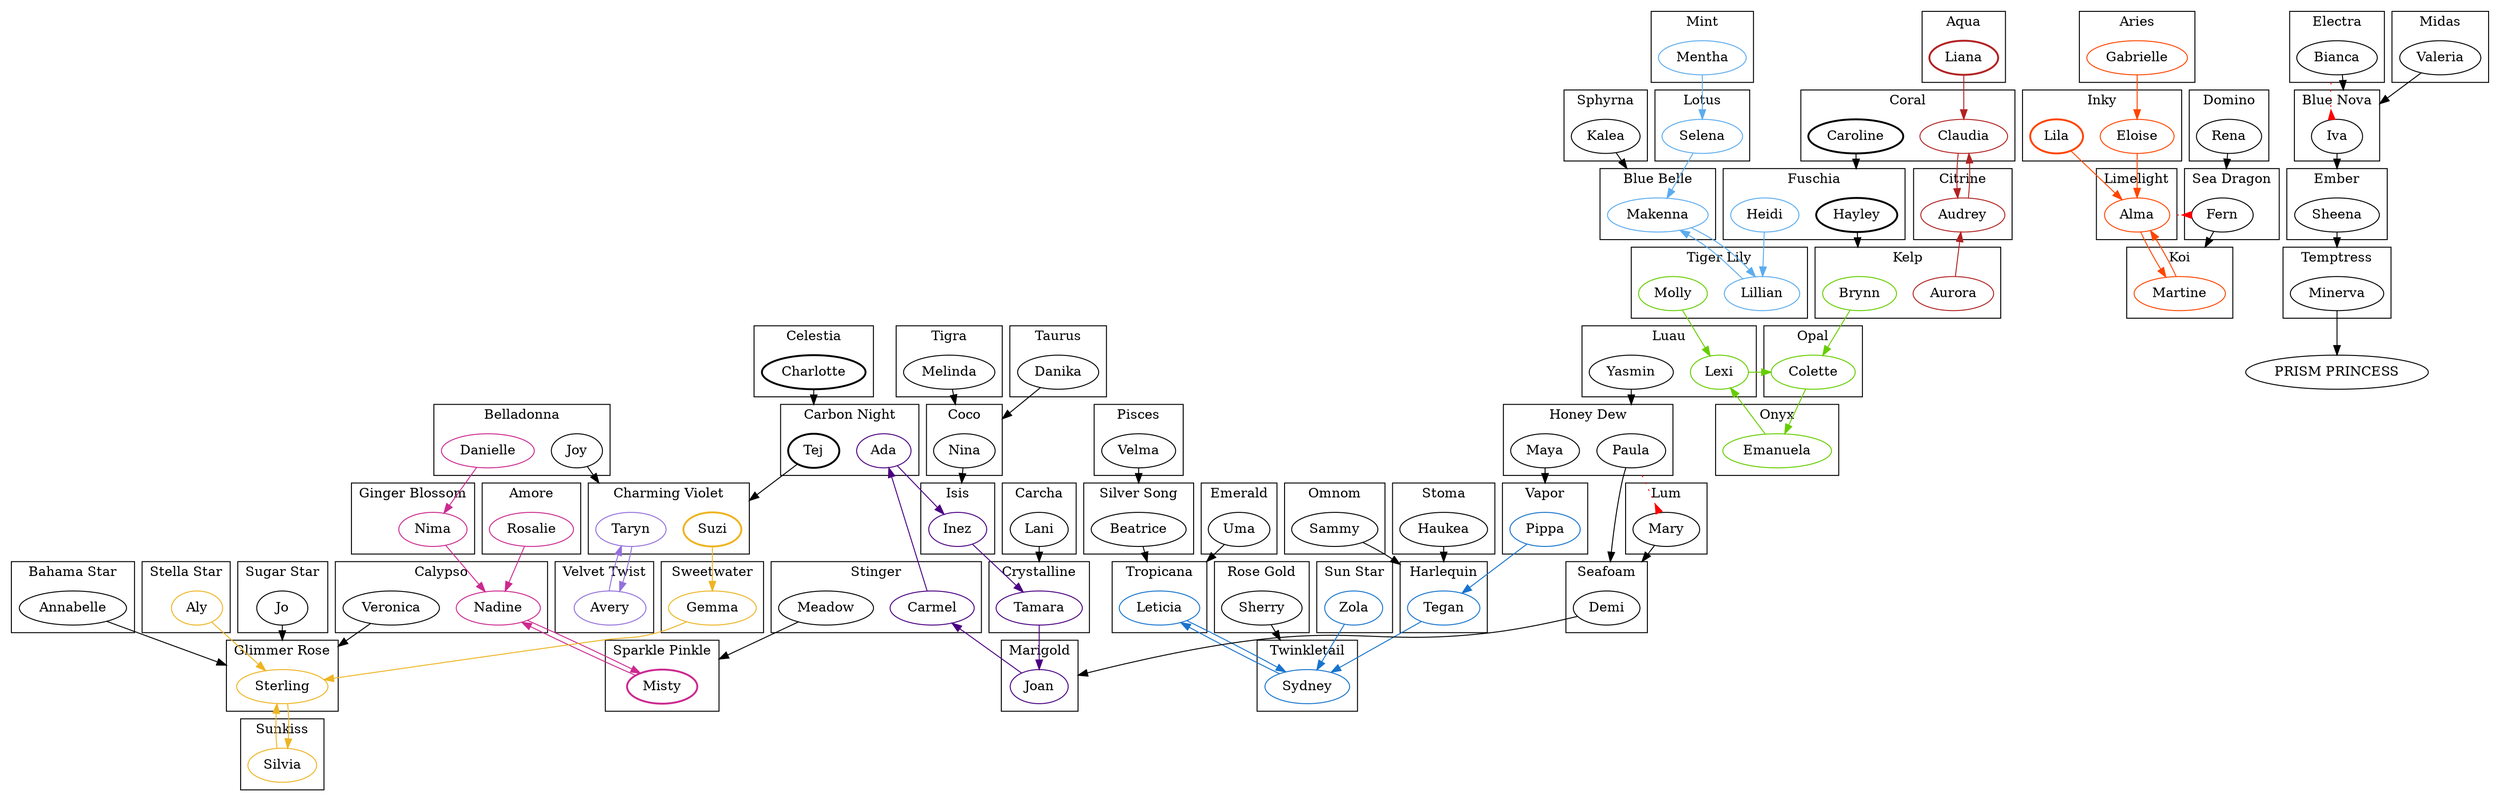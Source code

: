 digraph Mermaids {
    graph [compound = true];
    
    subgraph clusterAmore {
        label = Amore;
        Rosalie [color = maroon3];
    }
    Rosalie -> Nadine [color = maroon3];

    subgraph clusterAqua {
        label = Aqua;
        Liana [style = bold color = firebrick];
    }
    Liana -> Claudia [color = firebrick];
    
    subgraph clusterAries {
        label = Aries;
        Gabrielle [color = orangered];
    }
    Gabrielle -> Eloise [color = orangered];
    
    subgraph clusterBahamaStar {
        label = "Bahama Star";
        Annabelle;
    }
    Annabelle -> Sterling [lhead = clusterGlimmerRose];
    
    subgraph clusterBelladonna {
        label = Belladonna;
        Danielle [color = maroon3];
        Joy;
    }
    Danielle -> Nima [color = maroon3];
    Joy -> Taryn [lhead = clusterCharmingViolet];
    
    subgraph clusterBlueBelle {
        label = "Blue Belle";
        Makenna [color = steelblue2];
    }
    Makenna -> Lillian [color = steelblue2];
    
    subgraph clusterBlueNova {
        label = "Blue Nova";
        Iva;
    }
    Iva -> Sheena [lhead = clusterEmber];
    Bianca -> Iva [ltail = clusterElectra color = red style = dotted arrowhead = inv];
    
    subgraph clusterCalypso {
        label = Calypso;
        Nadine [color = maroon3];
        Veronica;
    }
    Nadine -> Misty [color = maroon3];
    Veronica -> Sterling [lhead = clusterGlimmerRose];
    
    subgraph clusterCarbonNight {
        label = "Carbon Night";
        Ada [color = indigo];
        Tej [style = bold];
    }
    Ada -> Inez [color = indigo];
    Tej -> Suzi [lhead = clusterCharmingViolet];
    
    subgraph clusterCarcha {
        label = Carcha;
        Lani;
    }
    Lani -> Tamara [lhead = clusterCrystalline];
    
    subgraph clusterCelestia {
        label = Celestia;
        Charlotte [style = bold];
    }
    Charlotte -> Tej [lhead = clusterCarbonNight];
    
    subgraph clusterCharmingViolet {
        label = "Charming Violet";
        Taryn [color = mediumpurple];
        Suzi [style = bold color = goldenrod2];
    }
    Taryn -> Avery [color = mediumpurple];
    Suzi -> Gemma [color = goldenrod2];
    
    subgraph clusterCitrine {
        label = Citrine;
        Audrey [color = firebrick];
    }
    Audrey -> Claudia [color = firebrick];
    
    subgraph clusterCoco {
        label = Coco;
        Nina;
    }
    Nina -> Inez [lhead = clusterIsis];
    
    subgraph clusterCoral {
        label = Coral;
        Claudia [color = firebrick];
        Caroline [style = bold];
    }
    Claudia -> Audrey [color = firebrick];
    Caroline -> Hayley [lhead = clusterFuschia];
   
    subgraph clusterCrystalline {
        label = Crystalline;
        Tamara [color = indigo];
    }
    Tamara -> Joan [color = indigo];
    
    subgraph clusterDomino {
        label = Domino;
        Rena;
    }
    Rena -> Fern [lhead = clusterSeaDragon];
    
    subgraph clusterElectra {
        label = Electra;
        Bianca;
    }
    Bianca -> Iva [lhead = clusterBlueNova];
    
    subgraph clusterEmber {
        label = Ember;
        Sheena;
    }
    Sheena -> Minerva [lhead = clusterTemptress];
    
    subgraph clusterEmerald {
        label = Emerald;
        Uma;
    }
    Uma -> Leticia [lhead = clusterTropicana];
    
    subgraph clusterFuschia {
        label = Fuschia;
        Heidi [color = steelblue2];
        Hayley [style = bold];
    }
    Heidi -> Lillian [color = steelblue2];
    Hayley -> Brynn [lhead = clusterKelp];
    
    subgraph clusterGingerBlossom {
        label = "Ginger Blossom";
        Nima [color = maroon3];
    }
    Nima -> Nadine [color = maroon3];
    
    subgraph clusterGlimmerRose {
        label = "Glimmer Rose"
        Sterling [color = goldenrod2];
    }
    Sterling -> Silvia [color = goldenrod2];
    
    subgraph clusterHarlequin {
        label = Harlequin;
        Tegan [color = dodgerblue3];
    }
    Tegan -> Sydney [color = dodgerblue3];
    
    subgraph clusterHoneyDew {
        label = "Honey Dew";
        Paula;
        Maya;
    }
    Paula -> Demi [lhead = clusterSeafoam];
    Maya -> Pippa [lhead = clusterVapor];
    
    subgraph clusterInky {
        label = Inky;
        Eloise [color = orangered];
        Lila [style = bold color = orangered];
    }
    Eloise -> Alma [color = orangered];
    Lila -> Alma [color = orangered];
    
    subgraph clusterIsis {
        label = Isis;
        Inez [color = indigo];
    }
    Inez -> Tamara [color = indigo];
    
    subgraph clusterKelp {
        label = Kelp;
        Brynn [color = chartreuse3];
        Aurora [color = firebrick];
    }
    Brynn -> Colette [color = chartreuse3];
    Aurora -> Audrey [color = firebrick];
    
    subgraph clusterKoi {
        label = Koi;
        Martine [color = orangered];
    }
    Martine -> Alma [color = orangered];
    
    subgraph clusterLimelight {
        label = Limelight;
        Alma [color = orangered];
    }
    Alma -> Martine [color = orangered];
    
    subgraph clusterLotus {
        label = Lotus;
        Selena [color = steelblue2];
    }
    Selena -> Makenna [color = steelblue2];
    
    subgraph clusterLuau {
        label = Luau;
        Lexi [color = chartreuse3];
        Yasmin;
    }
    Lexi -> Colette [color = chartreuse3];
    Yasmin -> Paula [lhead = clusterHoneyDew];
    
    subgraph clusterLum {
        label = Lum;
        Mary;
    }
    Mary -> Demi [lhead = clusterSeafoam];
    Paula -> Mary [ltail = clusterHoneyDew color = red style = dotted arrowhead = inv];
    
    subgraph clusterMarigold {
        label = Marigold;
        Joan [color = indigo];
    }
    Joan -> Carmel [color = indigo];
    
    subgraph clusterMidas {
        label = Midas;
        Valeria;
    }
    Valeria -> Iva [lhead = clusterBlueNova];
    
    subgraph clusterMint {
        label = Mint;
        Mentha [color = steelblue2];
    }
    Mentha -> Selena [color = steelblue2];
    
    subgraph clusterOmnom {
        label = Omnom;
        Sammy;
    }
    Sammy -> Tegan [lhead = clusterHarlequin];
    
    subgraph clusterOnyx {
        label = Onyx;
        Emanuela [color = chartreuse3];
    }
    Emanuela -> Lexi [color = chartreuse3];
    
    subgraph clusterOpal {
        label = Opal;
        Colette [color = chartreuse3];
    }
    Colette -> Emanuela [color = chartreuse3];
    
    subgraph clusterPisces {
        label = Pisces;
        Velma;
    }
    Velma -> Beatrice [lhead = clusterSilverSong];
    
    subgraph clusterRoseGold {
        label = "Rose Gold";
        Sherry;
    }
    Sherry -> Sydney [lhead = clusterTwinkletail];
    
    subgraph clusterSeaDragon {
        label = "Sea Dragon"
        Fern;
    }
    Fern -> Martine [lhead = clusterKoi];
    Alma -> Fern [ltail = clusterLimelight color = red style = dotted arrowhead = inv];
    
    subgraph clusterSeafoam {
        label = Seafoam;
        Demi;
    }
    Demi -> Joan [lhead = clusterMarigold];
    
    subgraph clusterSilverSong {
        label = "Silver Song";
        Beatrice;
    }
    Beatrice -> Leticia [lhead = clusterTropicana];
    
    subgraph clusterSparklePinkle {
        label = "Sparkle Pinkle";
        Misty [style = bold color = maroon3];
    }
    Misty -> Nadine [color = maroon3];
    
    subgraph clusterSphyrna {
        label = Sphyrna;
        Kalea;
    }
    Kalea -> Makenna [lhead = clusterBlueBelle];
    
    subgraph clusterStellaStar {
        label = "Stella Star";
        Aly [color = goldenrod2];
    }
    Aly -> Sterling [color = goldenrod2];
    
    subgraph clusterStinger {
        label = Stinger;
        Carmel [color = indigo];
        Meadow;
    }
    Carmel -> Ada [color = indigo];
    Meadow -> Misty [lhead = clusterSparklePinkle];
    
    subgraph clusterStoma {
        label = Stoma;
        Haukea;
    }
    Haukea -> Tegan [lhead = clusterHarlequin];
    
    subgraph clusterSugarStar {
        label = "Sugar Star";
        Jo;
    }
    Jo -> Sterling [lhead = clusterGlimmerRose];
    
    subgraph clusterSunkiss {
        label = Sunkiss;
        Silvia [color = goldenrod2];
    }
    Silvia -> Sterling [color = goldenrod2];
    
    subgraph clusterSunStar {
        label = "Sun Star";
        Zola [color = dodgerblue3];
    }
    Zola -> Sydney [color = dodgerblue3];
    
    subgraph clusterSweetwater {
        label = Sweetwater;
        Gemma [color = goldenrod2];
    }
    Gemma -> Sterling [color = goldenrod2];
    
    subgraph clusterTaurus {
        label = Taurus;
        Danika;
    }
    Danika -> Nina [lhead = clusterCoco];
    
    subgraph clusterTemptress {
        label = Temptress;
        Minerva;
    }
    Minerva -> "PRISM PRINCESS" [lhead = clusterPrismPrincess];
    
    subgraph clusterTigerLily {
        label = "Tiger Lily";
        Lillian [color = steelblue2];
        Molly [color = chartreuse3];
    }
    Lillian -> Makenna [color = steelblue2];
    Molly -> Lexi [color = chartreuse3];
    
    subgraph clusterTigra {
        label = Tigra;
        Melinda;
    }
    Melinda -> Nina [lhead = clusterCoco];
    
    subgraph clusterTropicana {
        label = Tropicana;
        Leticia [color = dodgerblue3];
    }
    Leticia -> Sydney [color = dodgerblue3];
    
    subgraph clusterTwinkletail {
        label = Twinkletail;
        Sydney [color = dodgerblue3];
    }
    Sydney -> Leticia [color = dodgerblue3];
    
    subgraph clusterVapor {
        label = Vapor;
        Pippa [color = dodgerblue3];
    }
    Pippa -> Tegan [color = dodgerblue3];
    
    subgraph clusterVelvetTwist {
        label = "Velvet Twist";
        Avery [color = mediumpurple];
    }
    Avery -> Taryn [color = mediumpurple];
}